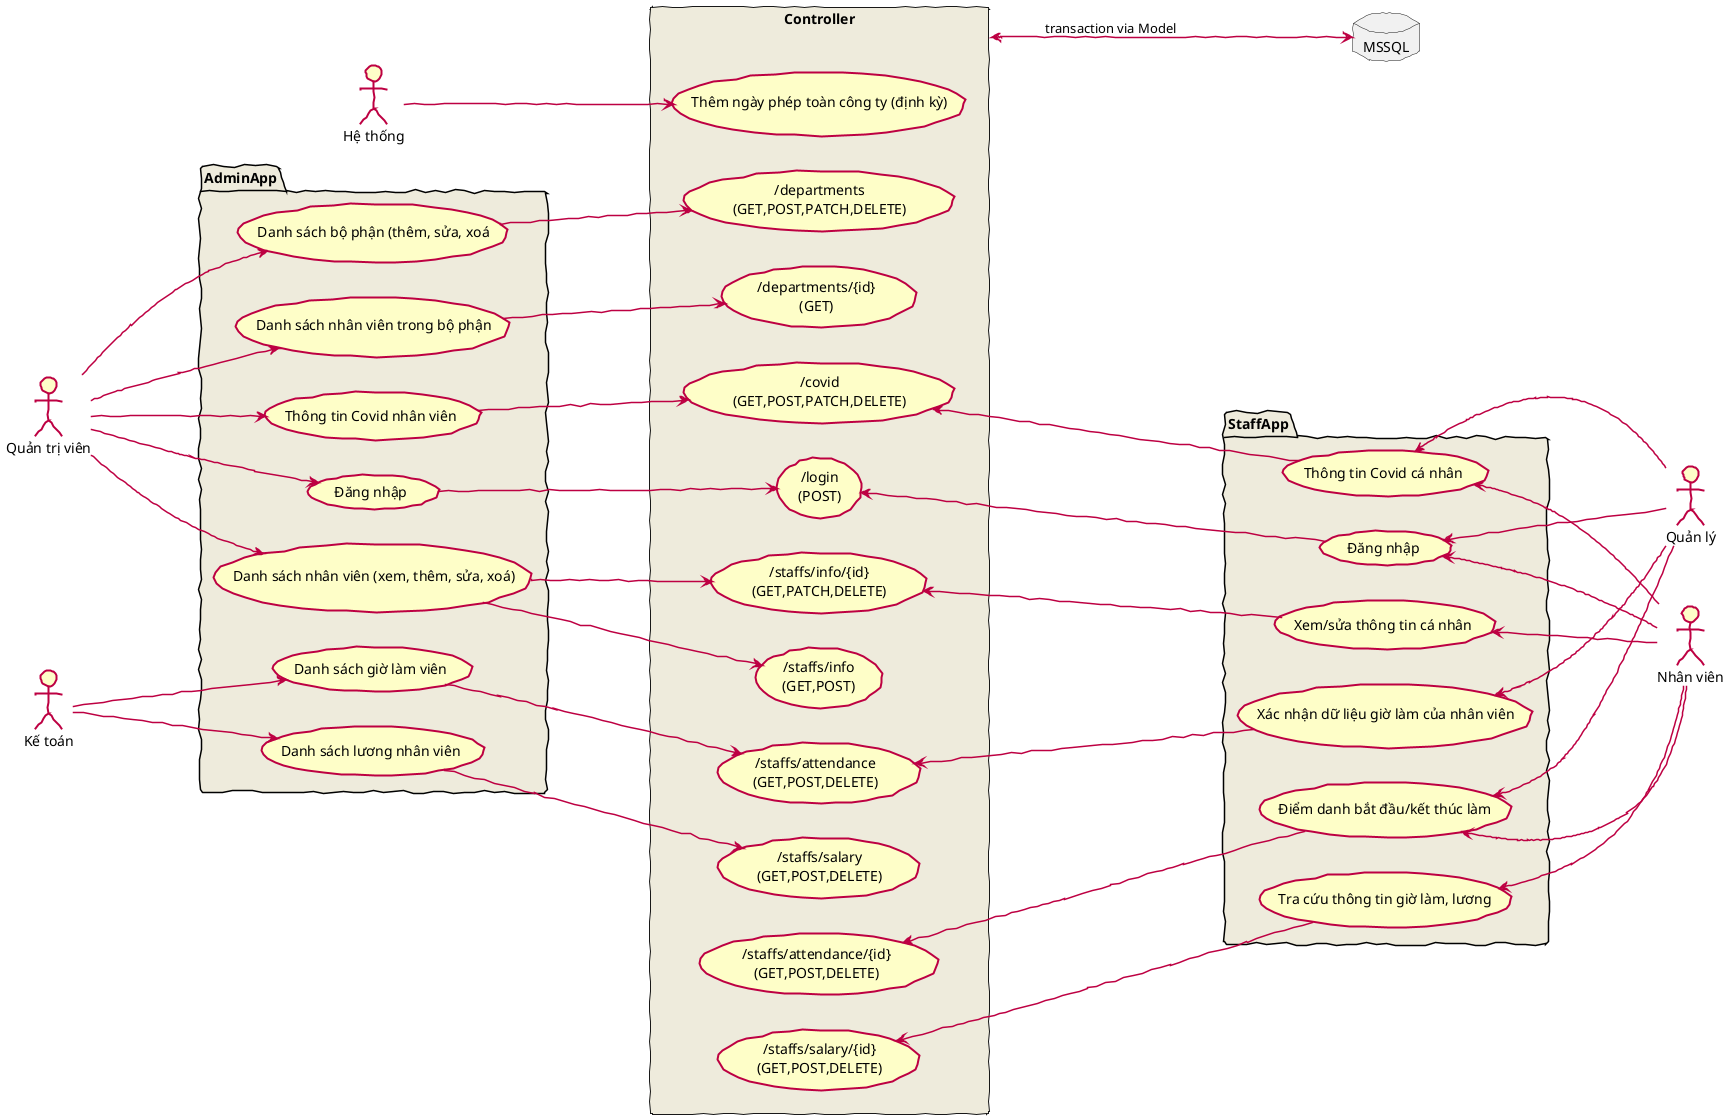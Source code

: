 @startuml Project Java Fullstack - My Company
skinparam handwritten true
skinparam ParticipantPadding 50
skinparam BoxPadding 10
left to right direction

skinparam actor {
  backgroundColor #FEFEC8
  borderColor #BD0042
  borderThickness 2
}
skinparam usecase {
  backgroundColor #FEFEC8
  borderColor #BD0042
}
skinparam package {
  backgroundColor #EEEBDC
}

skinparam ArrowColor BD0042
skinparam ArrowThickness 1.5
skinparam UsecaseBorderThickness 2
skinparam PersonBorderThickness 2
' skinparam ArrowFontSize 10
' skinparam ActorFontSize 10
' skinparam UsecaseFontSize 10
package AdminApp{
  usecase "Đăng nhập" as UC_Login
  usecase "Danh sách nhân viên (xem, thêm, sửa, xoá)" as UC_StaffsAdmin
  usecase "Danh sách bộ phận (thêm, sửa, xoá" as UC_DepartmentsAdmin
  usecase "Danh sách nhân viên trong bộ phận" as UC_DepartmentsStaffsAdmin
  usecase "Thông tin Covid nhân viên" as UC_CovidAdmin
  usecase "Danh sách lương nhân viên" as UC_StaffsSalaryAdmin
  usecase "Danh sách giờ làm viên" as UC_StaffsAttendanceAdmin

}
actor "Quản trị viên" as Admin
actor "Kế toán" as Accountant
actor "Hệ thống" as System
Admin ---> UC_Login
Admin ---> UC_StaffsAdmin
Admin ---> UC_DepartmentsAdmin
Admin ---> UC_DepartmentsStaffsAdmin
Accountant ---> UC_StaffsSalaryAdmin
Accountant ---> UC_StaffsAttendanceAdmin
Admin ---> UC_CovidAdmin
' System ---> UC_Holydays


rectangle Controller{
  usecase "/staffs/info\n(GET,POST)" as Rest_Staffs
  usecase "/staffs/info/{id}\n(GET,PATCH,DELETE)" as Rest_Staff
  usecase "/staffs/attendance\n(GET,POST,DELETE)" as Rest_AttendanceStaffs
  usecase "/staffs/attendance/{id}\n(GET,POST,DELETE)" as Rest_AttendanceStaff
  usecase "/staffs/salary\n(GET,POST,DELETE)" as Rest_SalaryStaffs
  usecase "/staffs/salary/{id}\n(GET,POST,DELETE)" as Rest_SalaryStaff
  usecase "/departments\n(GET,POST,PATCH,DELETE)" as Rest_Departments
  usecase "/login\n(POST)" as Rest_Login
  usecase "/departments/{id}\n(GET)" as Rest_DepartmentsStaffs
  usecase "Thêm ngày phép toàn công ty (định kỳ)" as UC_Holydays
  usecase "/covid\n(GET,POST,PATCH,DELETE)" as Rest_Covid
}
UC_Login -> Rest_Login
UC_StaffsAdmin ---> Rest_Staffs
UC_StaffsAdmin ---> Rest_Staff
UC_StaffsAttendanceAdmin -> Rest_AttendanceStaffs
UC_DepartmentsAdmin ---> Rest_Departments
UC_DepartmentsStaffsAdmin ---> Rest_DepartmentsStaffs
UC_StaffsSalaryAdmin ---> Rest_SalaryStaffs
UC_CovidAdmin ---> Rest_Covid
System ---> UC_Holydays

database MSSQL
Controller <---> MSSQL : transaction via Model


package StaffApp {
  usecase "Đăng nhập" as UC_LoginStaff
  usecase "Điểm danh bắt đầu/kết thúc làm" as UC_AttendanceStaff
  usecase "Xác nhận dữ liệu giờ làm của nhân viên" as UC_CheckTimeSheetStaffs
  usecase "Xem/sửa thông tin cá nhân" as UC_EditProfileStaff
  usecase "Tra cứu thông tin giờ làm, lương" as UC_SalaryStaff
  usecase "Thông tin Covid cá nhân" as UC_CovidStaff
}
actor "Nhân viên" as Staff
actor "Quản lý" as Manager
UC_LoginStaff <--- Staff
UC_AttendanceStaff <--- Staff
UC_EditProfileStaff <--- Staff
UC_SalaryStaff <--- Staff
UC_CovidStaff <--- Staff
UC_CheckTimeSheetStaffs <--- Manager
UC_AttendanceStaff <--- Manager
UC_CovidStaff <--- Manager
UC_LoginStaff <--- Manager

Rest_Login <--- UC_LoginStaff
Rest_Covid <--- UC_CovidStaff
Rest_Staff <--- UC_EditProfileStaff
Rest_AttendanceStaff <--- UC_AttendanceStaff
Rest_AttendanceStaffs <--- UC_CheckTimeSheetStaffs
Rest_SalaryStaff <--- UC_SalaryStaff


@enduml